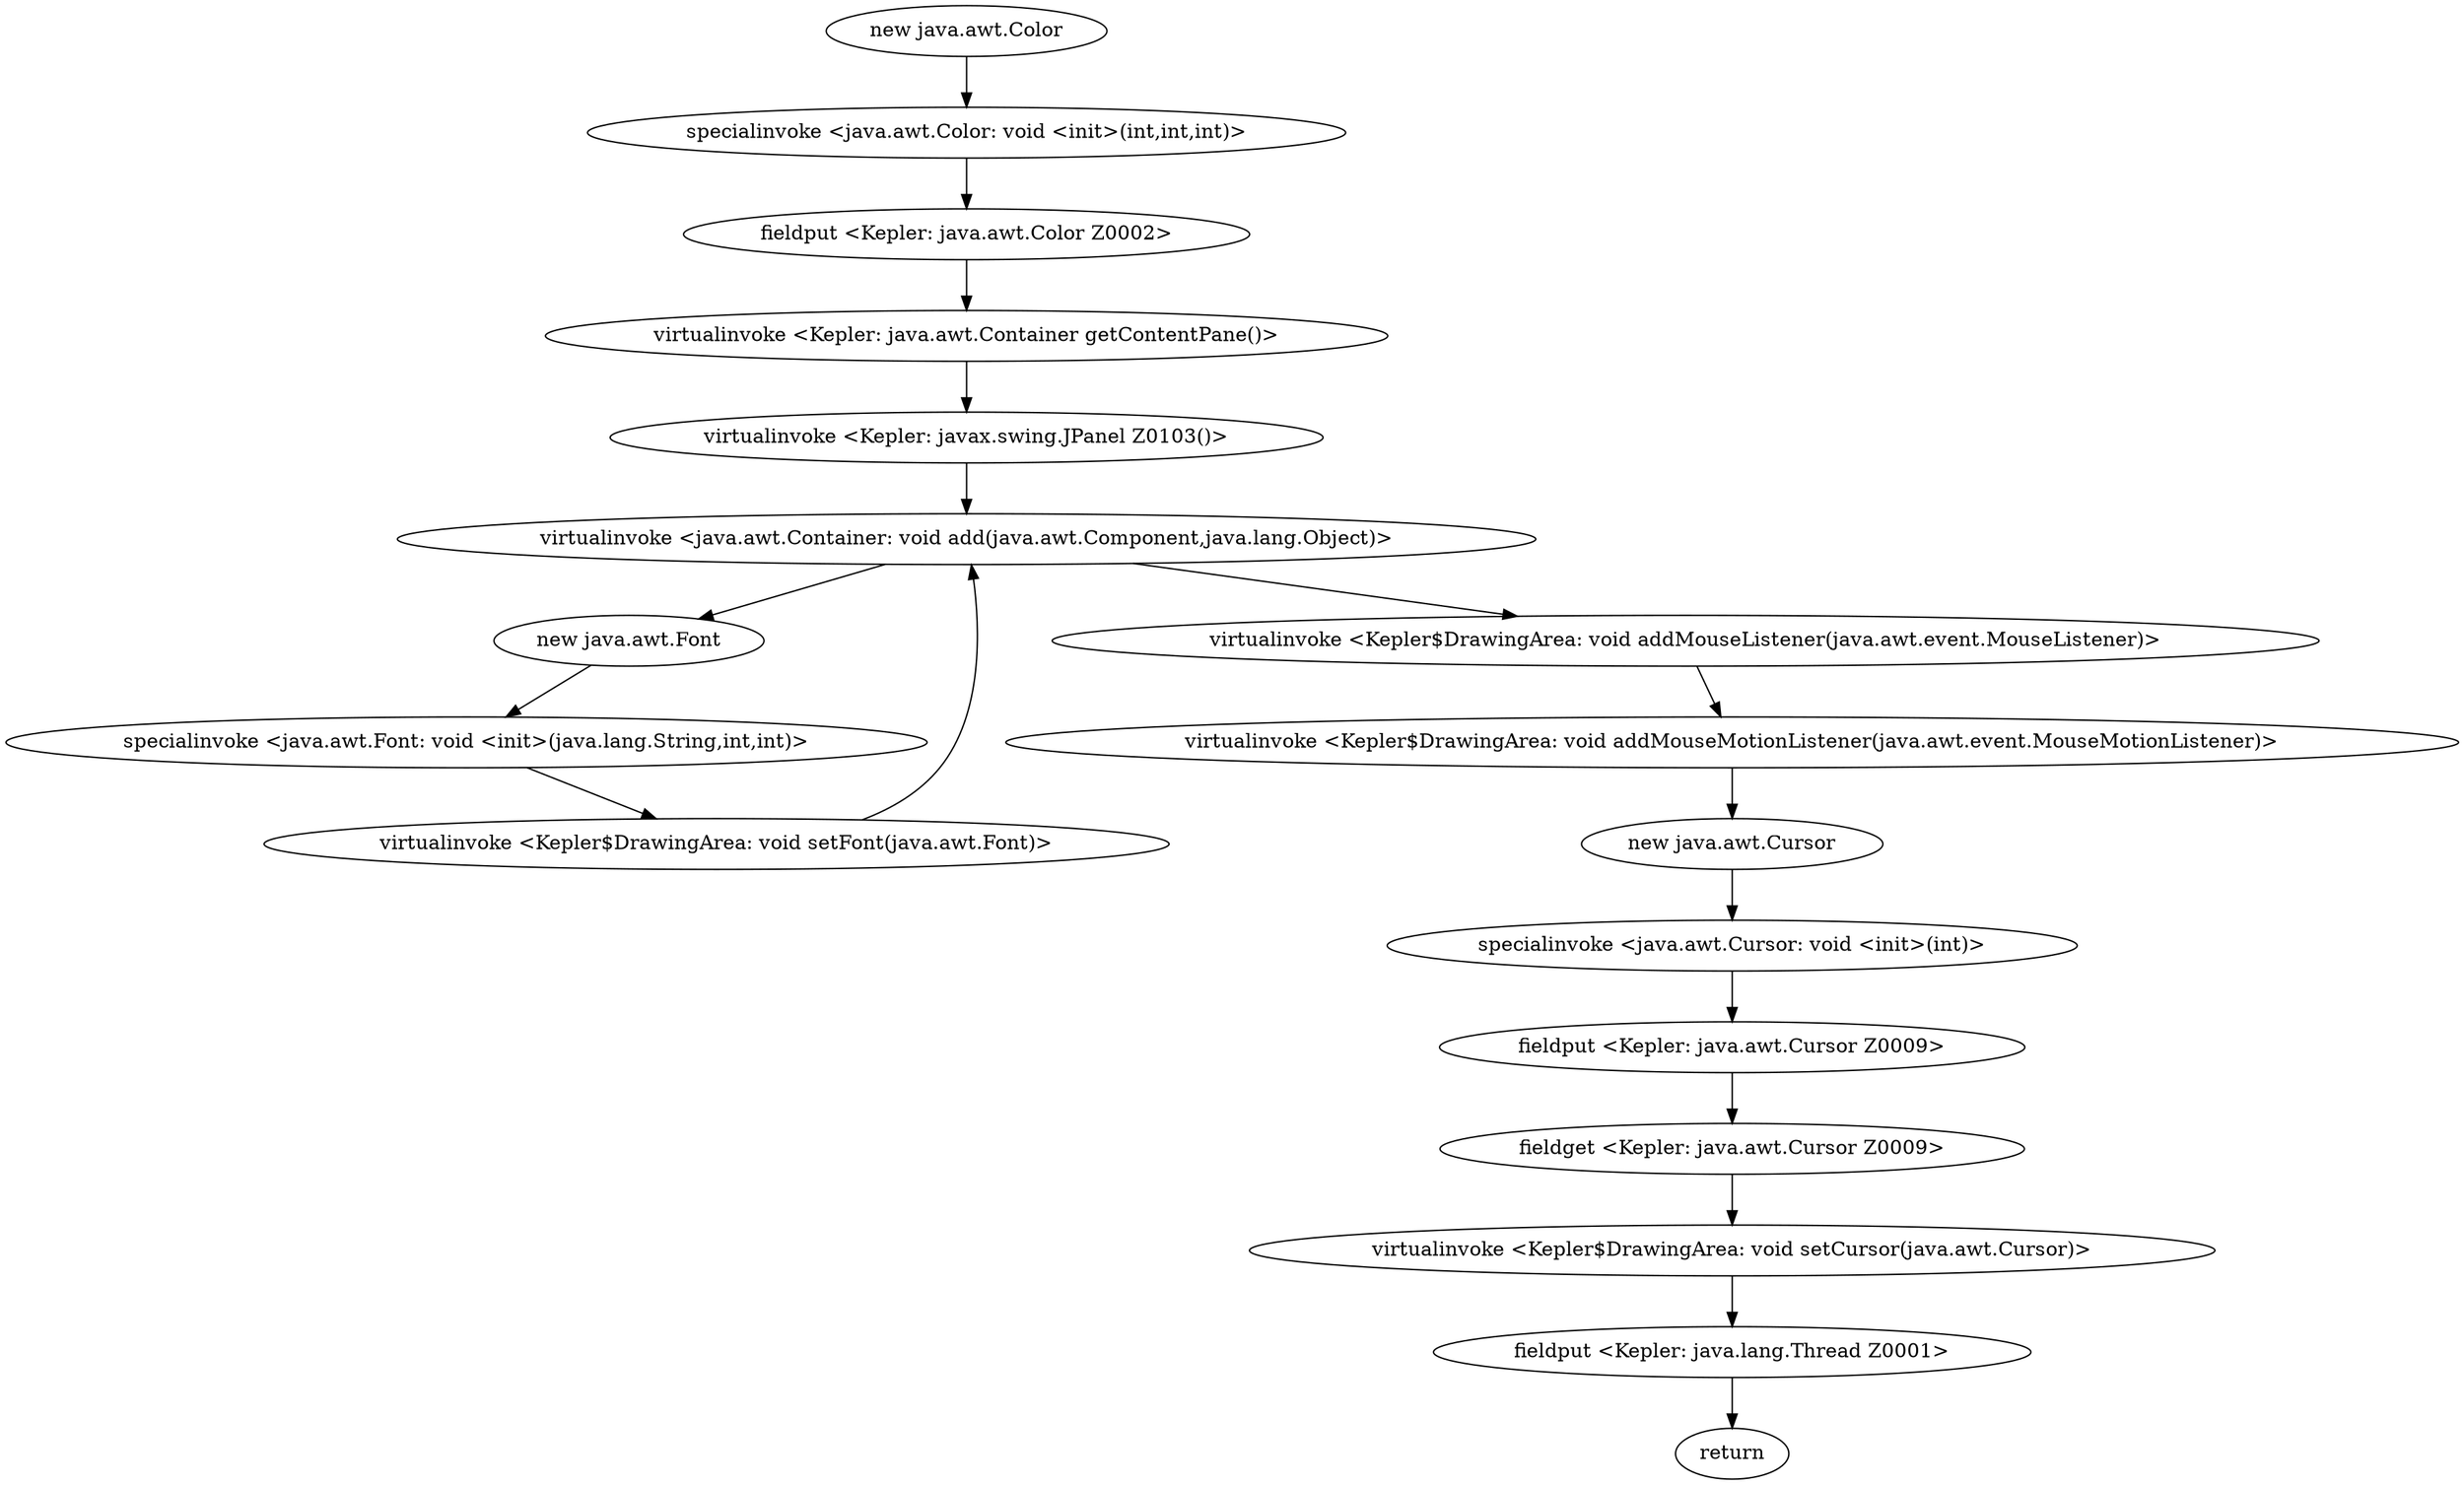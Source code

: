 digraph "" {
"new java.awt.Color";
 "new java.awt.Color"->"specialinvoke <java.awt.Color: void <init>(int,int,int)>";
 "specialinvoke <java.awt.Color: void <init>(int,int,int)>"->"fieldput <Kepler: java.awt.Color Z0002>";
 "fieldput <Kepler: java.awt.Color Z0002>"->"virtualinvoke <Kepler: java.awt.Container getContentPane()>";
 "virtualinvoke <Kepler: java.awt.Container getContentPane()>"->"virtualinvoke <Kepler: javax.swing.JPanel Z0103()>";
 "virtualinvoke <Kepler: javax.swing.JPanel Z0103()>"->"virtualinvoke <java.awt.Container: void add(java.awt.Component,java.lang.Object)>";
 "virtualinvoke <java.awt.Container: void add(java.awt.Component,java.lang.Object)>"->"new java.awt.Font";
 "new java.awt.Font"->"specialinvoke <java.awt.Font: void <init>(java.lang.String,int,int)>";
 "specialinvoke <java.awt.Font: void <init>(java.lang.String,int,int)>"->"virtualinvoke <Kepler$DrawingArea: void setFont(java.awt.Font)>";
 "virtualinvoke <Kepler$DrawingArea: void setFont(java.awt.Font)>"->"virtualinvoke <java.awt.Container: void add(java.awt.Component,java.lang.Object)>";
 "virtualinvoke <java.awt.Container: void add(java.awt.Component,java.lang.Object)>"->"virtualinvoke <Kepler$DrawingArea: void addMouseListener(java.awt.event.MouseListener)>";
 "virtualinvoke <Kepler$DrawingArea: void addMouseListener(java.awt.event.MouseListener)>"->"virtualinvoke <Kepler$DrawingArea: void addMouseMotionListener(java.awt.event.MouseMotionListener)>";
 "virtualinvoke <Kepler$DrawingArea: void addMouseMotionListener(java.awt.event.MouseMotionListener)>"->"new java.awt.Cursor";
 "new java.awt.Cursor"->"specialinvoke <java.awt.Cursor: void <init>(int)>";
 "specialinvoke <java.awt.Cursor: void <init>(int)>"->"fieldput <Kepler: java.awt.Cursor Z0009>";
 "fieldput <Kepler: java.awt.Cursor Z0009>"->"fieldget <Kepler: java.awt.Cursor Z0009>";
 "fieldget <Kepler: java.awt.Cursor Z0009>"->"virtualinvoke <Kepler$DrawingArea: void setCursor(java.awt.Cursor)>";
 "virtualinvoke <Kepler$DrawingArea: void setCursor(java.awt.Cursor)>"->"fieldput <Kepler: java.lang.Thread Z0001>";
 "fieldput <Kepler: java.lang.Thread Z0001>"->"return";
}
